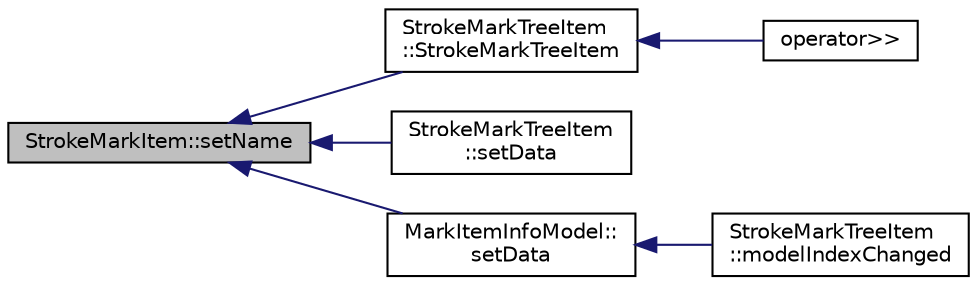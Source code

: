 digraph "StrokeMarkItem::setName"
{
  edge [fontname="Helvetica",fontsize="10",labelfontname="Helvetica",labelfontsize="10"];
  node [fontname="Helvetica",fontsize="10",shape=record];
  rankdir="LR";
  Node50 [label="StrokeMarkItem::setName",height=0.2,width=0.4,color="black", fillcolor="grey75", style="filled", fontcolor="black"];
  Node50 -> Node51 [dir="back",color="midnightblue",fontsize="10",style="solid",fontname="Helvetica"];
  Node51 [label="StrokeMarkTreeItem\l::StrokeMarkTreeItem",height=0.2,width=0.4,color="black", fillcolor="white", style="filled",URL="$class_stroke_mark_tree_item.html#a048deb53ecb914ae3744c58d04e5f481"];
  Node51 -> Node52 [dir="back",color="midnightblue",fontsize="10",style="solid",fontname="Helvetica"];
  Node52 [label="operator\>\>",height=0.2,width=0.4,color="black", fillcolor="white", style="filled",URL="$marktreeitem_8cpp.html#a42408b602c7afd582f1e0ee4c2687b65"];
  Node50 -> Node53 [dir="back",color="midnightblue",fontsize="10",style="solid",fontname="Helvetica"];
  Node53 [label="StrokeMarkTreeItem\l::setData",height=0.2,width=0.4,color="black", fillcolor="white", style="filled",URL="$class_stroke_mark_tree_item.html#afd6157e6afd7081c49435d59923bd21c"];
  Node50 -> Node54 [dir="back",color="midnightblue",fontsize="10",style="solid",fontname="Helvetica"];
  Node54 [label="MarkItemInfoModel::\lsetData",height=0.2,width=0.4,color="black", fillcolor="white", style="filled",URL="$class_mark_item_info_model.html#a999bb8769e54b671be6f669308e6bf3e"];
  Node54 -> Node55 [dir="back",color="midnightblue",fontsize="10",style="solid",fontname="Helvetica"];
  Node55 [label="StrokeMarkTreeItem\l::modelIndexChanged",height=0.2,width=0.4,color="black", fillcolor="white", style="filled",URL="$class_stroke_mark_tree_item.html#a9b99f4fbcd73531b7f70b12ce930fff0"];
}
